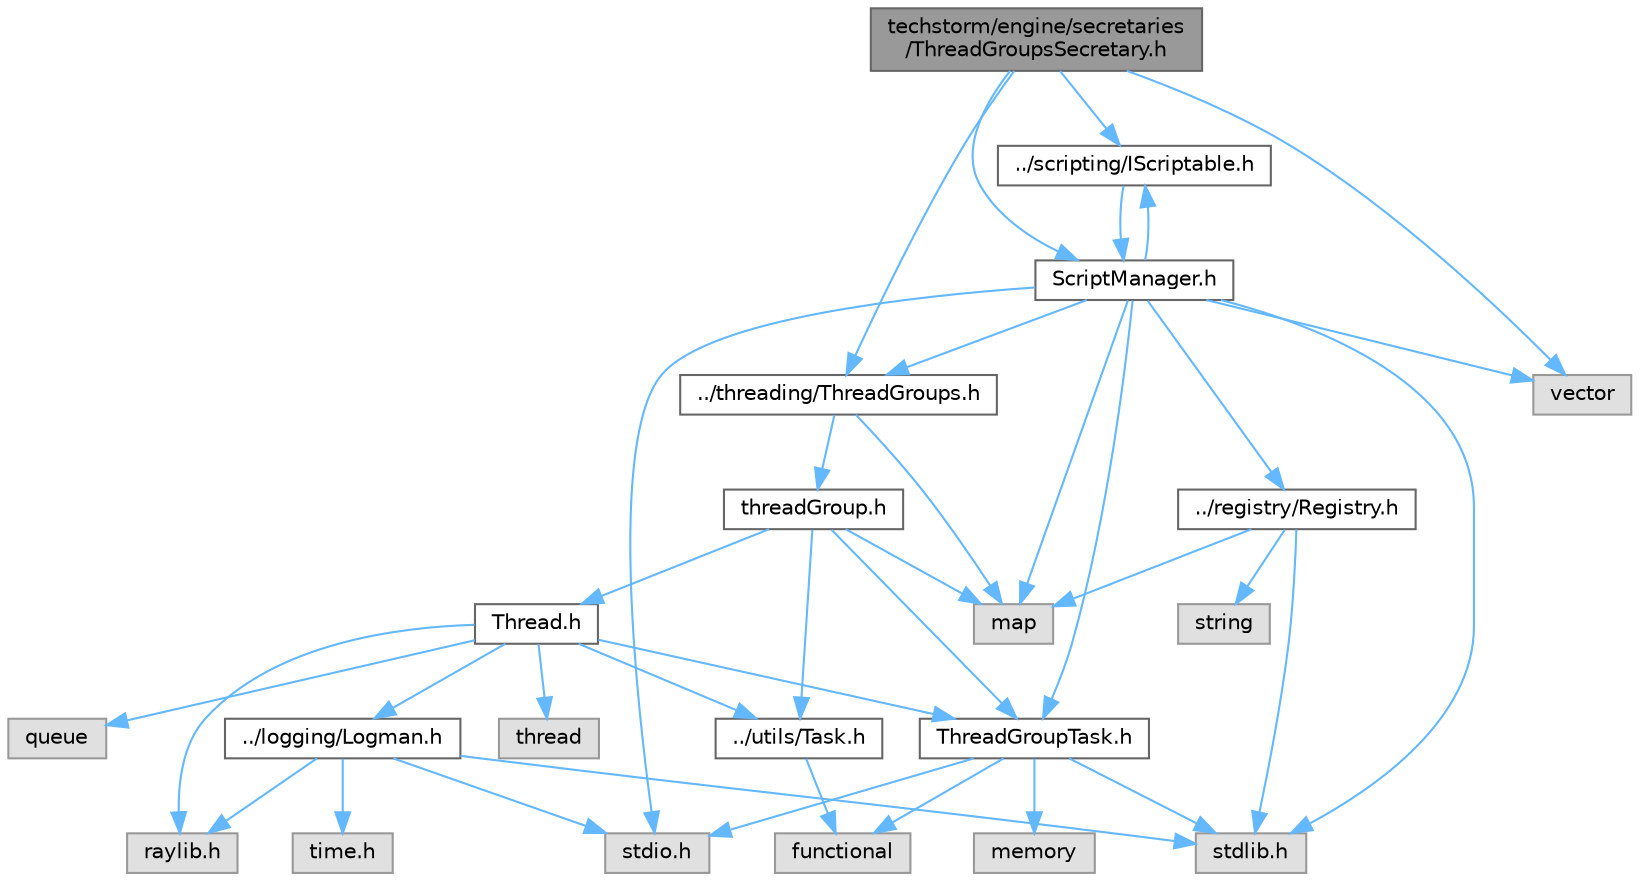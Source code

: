 digraph "techstorm/engine/secretaries/ThreadGroupsSecretary.h"
{
 // LATEX_PDF_SIZE
  bgcolor="transparent";
  edge [fontname=Helvetica,fontsize=10,labelfontname=Helvetica,labelfontsize=10];
  node [fontname=Helvetica,fontsize=10,shape=box,height=0.2,width=0.4];
  Node1 [id="Node000001",label="techstorm/engine/secretaries\l/ThreadGroupsSecretary.h",height=0.2,width=0.4,color="gray40", fillcolor="grey60", style="filled", fontcolor="black",tooltip=" "];
  Node1 -> Node2 [id="edge1_Node000001_Node000002",color="steelblue1",style="solid",tooltip=" "];
  Node2 [id="Node000002",label="../threading/ThreadGroups.h",height=0.2,width=0.4,color="grey40", fillcolor="white", style="filled",URL="$engine_2threading_2_thread_groups_8h.html",tooltip=" "];
  Node2 -> Node3 [id="edge2_Node000002_Node000003",color="steelblue1",style="solid",tooltip=" "];
  Node3 [id="Node000003",label="map",height=0.2,width=0.4,color="grey60", fillcolor="#E0E0E0", style="filled",tooltip=" "];
  Node2 -> Node4 [id="edge3_Node000002_Node000004",color="steelblue1",style="solid",tooltip=" "];
  Node4 [id="Node000004",label="threadGroup.h",height=0.2,width=0.4,color="grey40", fillcolor="white", style="filled",URL="$engine_2threading_2_thread_group_8h.html",tooltip=" "];
  Node4 -> Node5 [id="edge4_Node000004_Node000005",color="steelblue1",style="solid",tooltip=" "];
  Node5 [id="Node000005",label="Thread.h",height=0.2,width=0.4,color="grey40", fillcolor="white", style="filled",URL="$engine_2threading_2_thread_8h.html",tooltip=" "];
  Node5 -> Node6 [id="edge5_Node000005_Node000006",color="steelblue1",style="solid",tooltip=" "];
  Node6 [id="Node000006",label="raylib.h",height=0.2,width=0.4,color="grey60", fillcolor="#E0E0E0", style="filled",tooltip=" "];
  Node5 -> Node7 [id="edge6_Node000005_Node000007",color="steelblue1",style="solid",tooltip=" "];
  Node7 [id="Node000007",label="thread",height=0.2,width=0.4,color="grey60", fillcolor="#E0E0E0", style="filled",tooltip=" "];
  Node5 -> Node8 [id="edge7_Node000005_Node000008",color="steelblue1",style="solid",tooltip=" "];
  Node8 [id="Node000008",label="queue",height=0.2,width=0.4,color="grey60", fillcolor="#E0E0E0", style="filled",tooltip=" "];
  Node5 -> Node9 [id="edge8_Node000005_Node000009",color="steelblue1",style="solid",tooltip=" "];
  Node9 [id="Node000009",label="../utils/Task.h",height=0.2,width=0.4,color="grey40", fillcolor="white", style="filled",URL="$engine_2utils_2_task_8h.html",tooltip=" "];
  Node9 -> Node10 [id="edge9_Node000009_Node000010",color="steelblue1",style="solid",tooltip=" "];
  Node10 [id="Node000010",label="functional",height=0.2,width=0.4,color="grey60", fillcolor="#E0E0E0", style="filled",tooltip=" "];
  Node5 -> Node11 [id="edge10_Node000005_Node000011",color="steelblue1",style="solid",tooltip=" "];
  Node11 [id="Node000011",label="../logging/Logman.h",height=0.2,width=0.4,color="grey40", fillcolor="white", style="filled",URL="$engine_2logging_2_logman_8h.html",tooltip=" "];
  Node11 -> Node12 [id="edge11_Node000011_Node000012",color="steelblue1",style="solid",tooltip=" "];
  Node12 [id="Node000012",label="stdio.h",height=0.2,width=0.4,color="grey60", fillcolor="#E0E0E0", style="filled",tooltip=" "];
  Node11 -> Node13 [id="edge12_Node000011_Node000013",color="steelblue1",style="solid",tooltip=" "];
  Node13 [id="Node000013",label="stdlib.h",height=0.2,width=0.4,color="grey60", fillcolor="#E0E0E0", style="filled",tooltip=" "];
  Node11 -> Node14 [id="edge13_Node000011_Node000014",color="steelblue1",style="solid",tooltip=" "];
  Node14 [id="Node000014",label="time.h",height=0.2,width=0.4,color="grey60", fillcolor="#E0E0E0", style="filled",tooltip=" "];
  Node11 -> Node6 [id="edge14_Node000011_Node000006",color="steelblue1",style="solid",tooltip=" "];
  Node5 -> Node15 [id="edge15_Node000005_Node000015",color="steelblue1",style="solid",tooltip=" "];
  Node15 [id="Node000015",label="ThreadGroupTask.h",height=0.2,width=0.4,color="grey40", fillcolor="white", style="filled",URL="$engine_2threading_2_thread_group_task_8h.html",tooltip=" "];
  Node15 -> Node16 [id="edge16_Node000015_Node000016",color="steelblue1",style="solid",tooltip=" "];
  Node16 [id="Node000016",label="memory",height=0.2,width=0.4,color="grey60", fillcolor="#E0E0E0", style="filled",tooltip=" "];
  Node15 -> Node12 [id="edge17_Node000015_Node000012",color="steelblue1",style="solid",tooltip=" "];
  Node15 -> Node13 [id="edge18_Node000015_Node000013",color="steelblue1",style="solid",tooltip=" "];
  Node15 -> Node10 [id="edge19_Node000015_Node000010",color="steelblue1",style="solid",tooltip=" "];
  Node4 -> Node3 [id="edge20_Node000004_Node000003",color="steelblue1",style="solid",tooltip=" "];
  Node4 -> Node9 [id="edge21_Node000004_Node000009",color="steelblue1",style="solid",tooltip=" "];
  Node4 -> Node15 [id="edge22_Node000004_Node000015",color="steelblue1",style="solid",tooltip=" "];
  Node1 -> Node17 [id="edge23_Node000001_Node000017",color="steelblue1",style="solid",tooltip=" "];
  Node17 [id="Node000017",label="../scripting/IScriptable.h",height=0.2,width=0.4,color="grey40", fillcolor="white", style="filled",URL="$engine_2scripting_2_i_scriptable_8h.html",tooltip=" "];
  Node17 -> Node18 [id="edge24_Node000017_Node000018",color="steelblue1",style="solid",tooltip=" "];
  Node18 [id="Node000018",label="ScriptManager.h",height=0.2,width=0.4,color="grey40", fillcolor="white", style="filled",URL="$engine_2scripting_2_script_manager_8h.html",tooltip=" "];
  Node18 -> Node12 [id="edge25_Node000018_Node000012",color="steelblue1",style="solid",tooltip=" "];
  Node18 -> Node13 [id="edge26_Node000018_Node000013",color="steelblue1",style="solid",tooltip=" "];
  Node18 -> Node19 [id="edge27_Node000018_Node000019",color="steelblue1",style="solid",tooltip=" "];
  Node19 [id="Node000019",label="vector",height=0.2,width=0.4,color="grey60", fillcolor="#E0E0E0", style="filled",tooltip=" "];
  Node18 -> Node3 [id="edge28_Node000018_Node000003",color="steelblue1",style="solid",tooltip=" "];
  Node18 -> Node17 [id="edge29_Node000018_Node000017",color="steelblue1",style="solid",tooltip=" "];
  Node18 -> Node20 [id="edge30_Node000018_Node000020",color="steelblue1",style="solid",tooltip=" "];
  Node20 [id="Node000020",label="../registry/Registry.h",height=0.2,width=0.4,color="grey40", fillcolor="white", style="filled",URL="$engine_2registry_2_registry_8h.html",tooltip=" "];
  Node20 -> Node13 [id="edge31_Node000020_Node000013",color="steelblue1",style="solid",tooltip=" "];
  Node20 -> Node3 [id="edge32_Node000020_Node000003",color="steelblue1",style="solid",tooltip=" "];
  Node20 -> Node21 [id="edge33_Node000020_Node000021",color="steelblue1",style="solid",tooltip=" "];
  Node21 [id="Node000021",label="string",height=0.2,width=0.4,color="grey60", fillcolor="#E0E0E0", style="filled",tooltip=" "];
  Node18 -> Node2 [id="edge34_Node000018_Node000002",color="steelblue1",style="solid",tooltip=" "];
  Node18 -> Node15 [id="edge35_Node000018_Node000015",color="steelblue1",style="solid",tooltip=" "];
  Node1 -> Node18 [id="edge36_Node000001_Node000018",color="steelblue1",style="solid",tooltip=" "];
  Node1 -> Node19 [id="edge37_Node000001_Node000019",color="steelblue1",style="solid",tooltip=" "];
}
